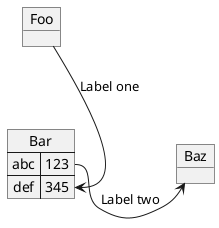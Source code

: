 @startuml
object Foo
object Baz
map Bar {
    abc => 123
    def => 345
}

Bar::abc -> Baz : Label two
Foo --> Bar::def : Label one
@enduml